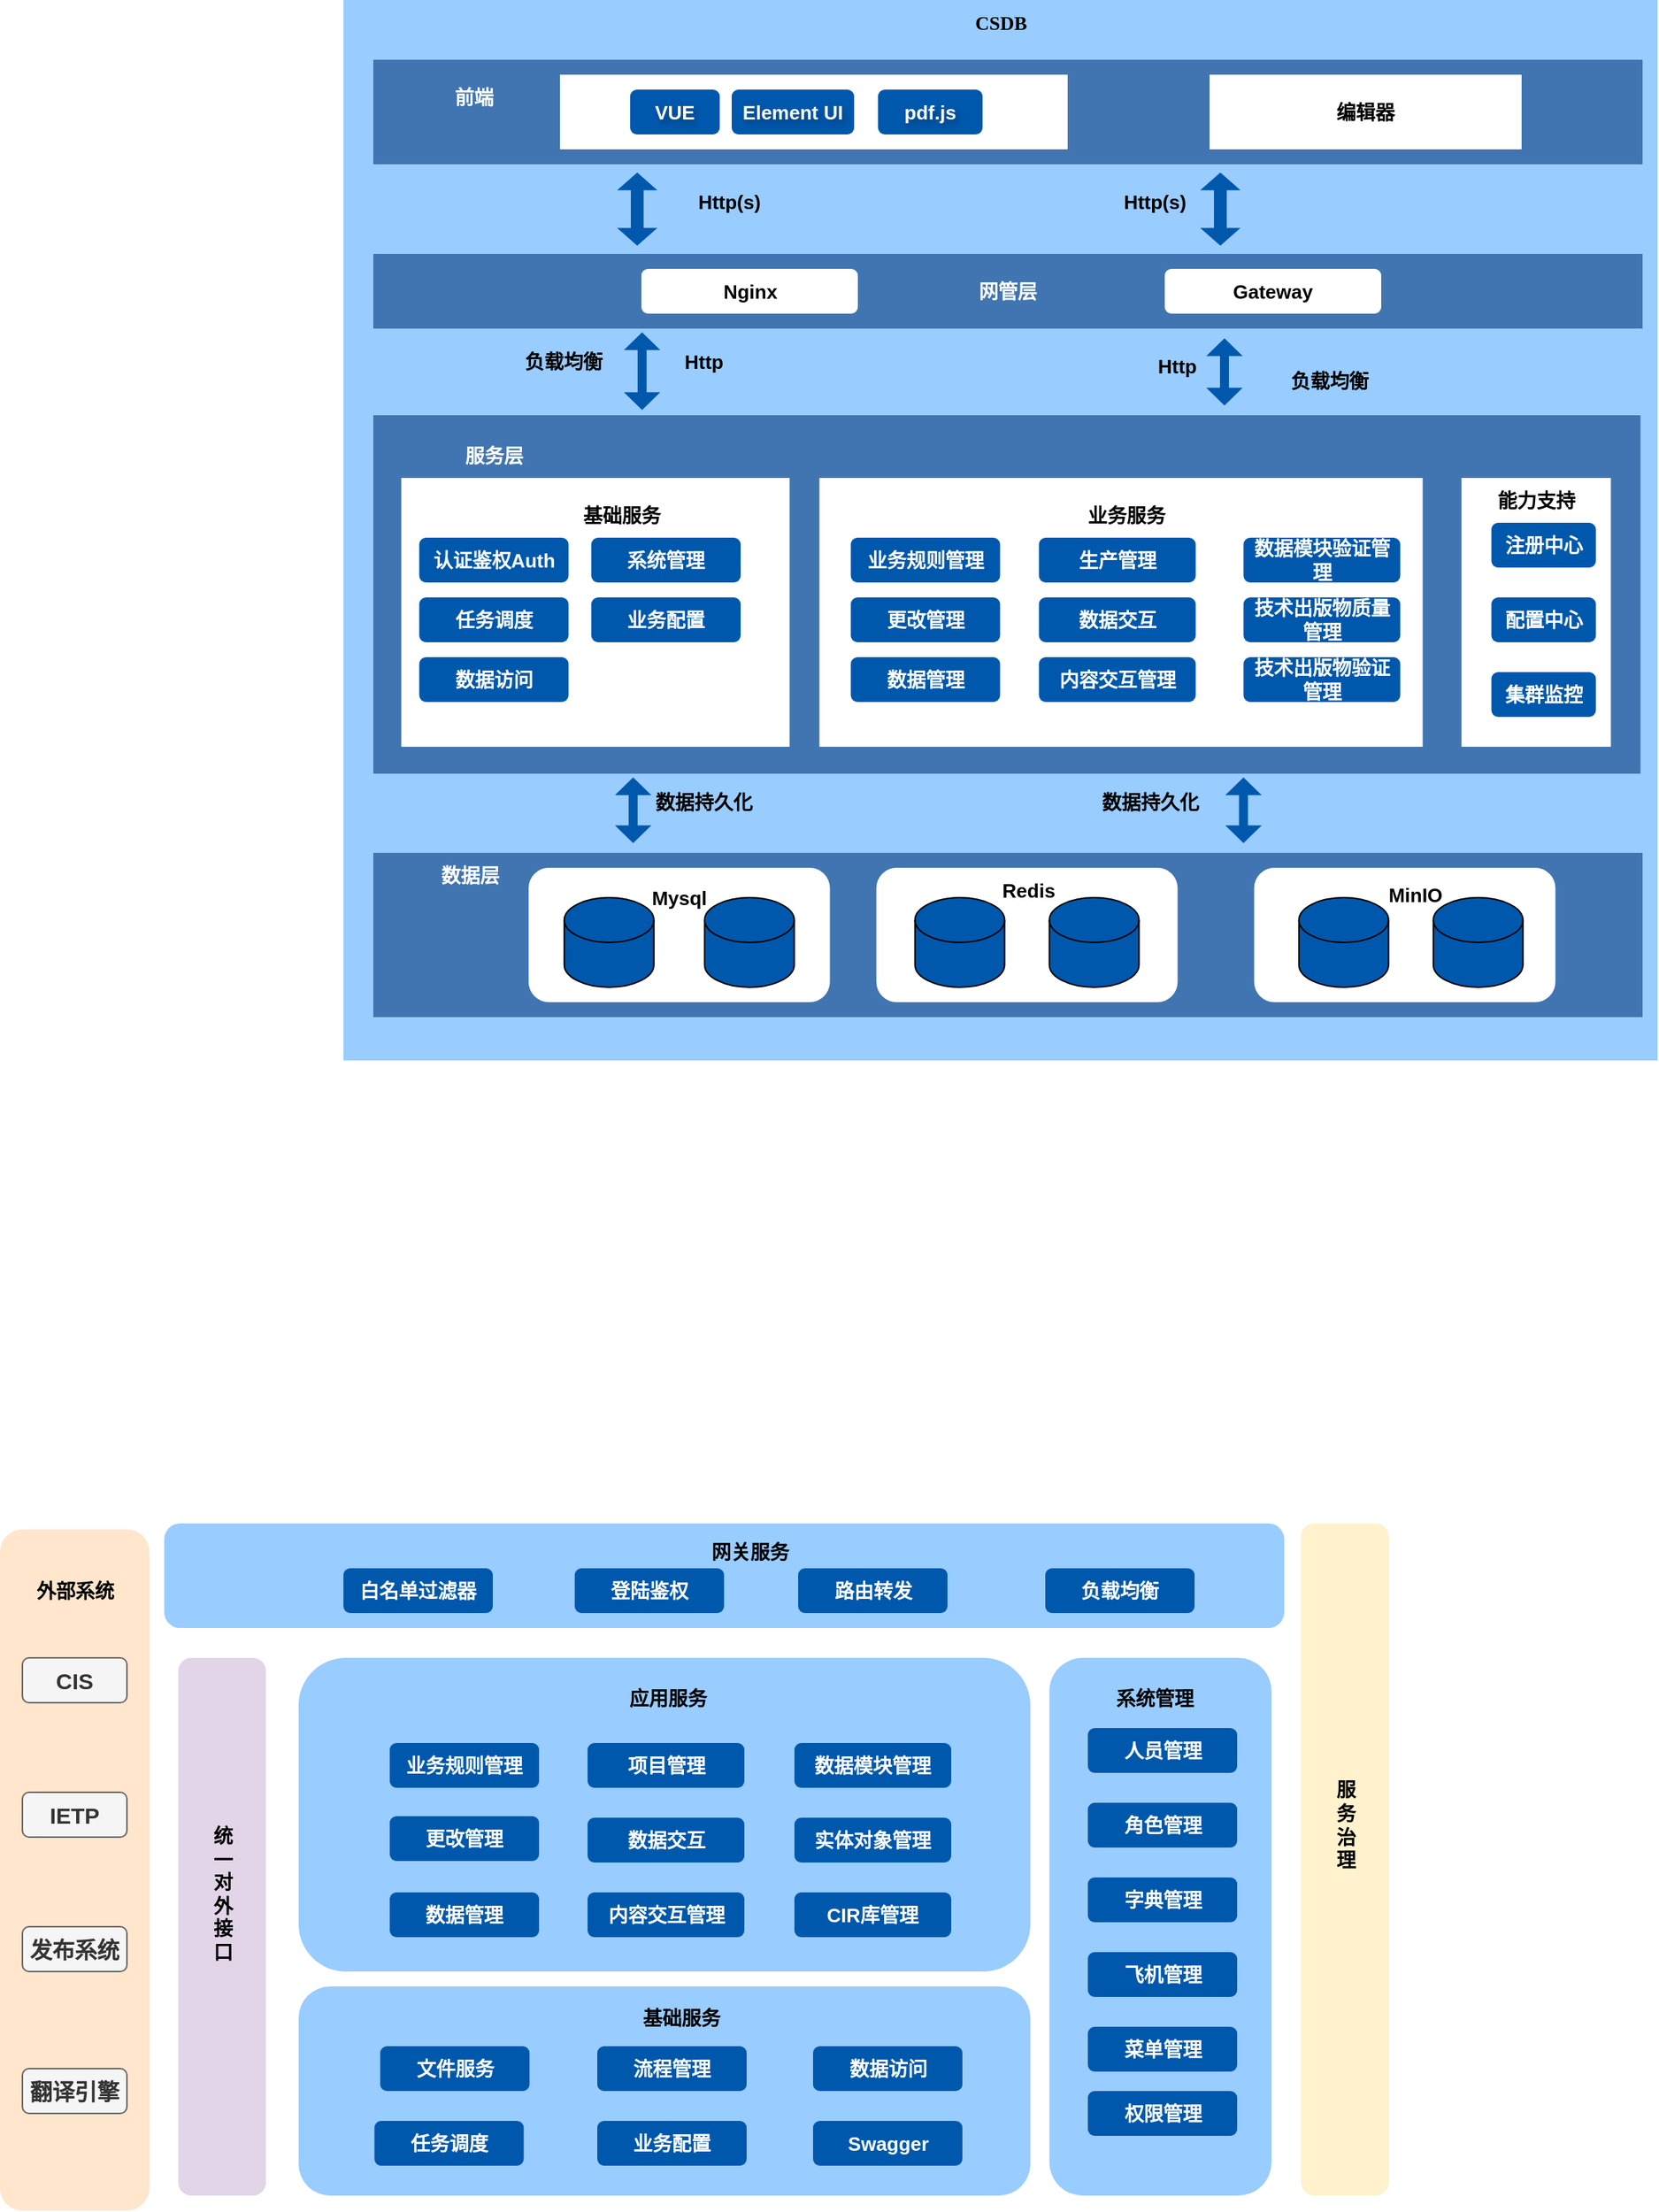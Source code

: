 <mxfile version="24.8.6">
  <diagram name="第 1 页" id="MC3SeXV3v_UTB19OIkOF">
    <mxGraphModel dx="1455" dy="338" grid="1" gridSize="10" guides="1" tooltips="1" connect="1" arrows="1" fold="1" page="1" pageScale="1" pageWidth="827" pageHeight="1169" math="0" shadow="0">
      <root>
        <mxCell id="0" />
        <mxCell id="1" parent="0" />
        <mxCell id="hNEyw_A3VmkTXlXItFcU-1" value="" style="rounded=0;whiteSpace=wrap;html=1;fillColor=#99CCFF;strokeColor=none;" vertex="1" parent="1">
          <mxGeometry x="50" y="130" width="880" height="710" as="geometry" />
        </mxCell>
        <mxCell id="hNEyw_A3VmkTXlXItFcU-2" value="" style="rounded=0;whiteSpace=wrap;html=1;fillColor=#4175B1;strokeColor=none;" vertex="1" parent="1">
          <mxGeometry x="70" y="408" width="848.63" height="240" as="geometry" />
        </mxCell>
        <mxCell id="hNEyw_A3VmkTXlXItFcU-3" value="" style="rounded=0;whiteSpace=wrap;html=1;fillColor=#4175B1;strokeColor=none;" vertex="1" parent="1">
          <mxGeometry x="70" y="701" width="850" height="110" as="geometry" />
        </mxCell>
        <mxCell id="hNEyw_A3VmkTXlXItFcU-4" value="" style="rounded=1;whiteSpace=wrap;html=1;dashed=1;fontStyle=1;fontSize=13;fillColor=#FFFFFF;strokeColor=none;" vertex="1" parent="1">
          <mxGeometry x="174.01" y="711" width="201.75" height="90" as="geometry" />
        </mxCell>
        <mxCell id="hNEyw_A3VmkTXlXItFcU-5" value="" style="rounded=0;whiteSpace=wrap;html=1;fontStyle=1;fontSize=13;fillColor=#FFFFFF;strokeColor=none;" vertex="1" parent="1">
          <mxGeometry x="88.75" y="450" width="260" height="180" as="geometry" />
        </mxCell>
        <mxCell id="hNEyw_A3VmkTXlXItFcU-6" value="" style="rounded=0;whiteSpace=wrap;html=1;fontStyle=1;fontSize=13;fillColor=#FFFFFF;strokeColor=none;" vertex="1" parent="1">
          <mxGeometry x="798.75" y="450" width="100" height="180" as="geometry" />
        </mxCell>
        <mxCell id="hNEyw_A3VmkTXlXItFcU-7" value="注册中心" style="rounded=1;whiteSpace=wrap;html=1;fontStyle=1;fontSize=13;strokeColor=none;fillColor=#0058AC;fontColor=#FFFFFF;" vertex="1" parent="1">
          <mxGeometry x="818.75" y="480" width="70" height="30" as="geometry" />
        </mxCell>
        <mxCell id="hNEyw_A3VmkTXlXItFcU-8" value="配置中心" style="rounded=1;whiteSpace=wrap;html=1;fontStyle=1;fontSize=13;strokeColor=none;fillColor=#0058AC;fontColor=#FFFFFF;" vertex="1" parent="1">
          <mxGeometry x="818.75" y="530" width="70" height="30" as="geometry" />
        </mxCell>
        <mxCell id="hNEyw_A3VmkTXlXItFcU-9" value="集群监控" style="rounded=1;whiteSpace=wrap;html=1;fontStyle=1;fontSize=13;strokeColor=none;fillColor=#0058AC;fontColor=#FFFFFF;" vertex="1" parent="1">
          <mxGeometry x="818.75" y="580" width="70" height="30" as="geometry" />
        </mxCell>
        <mxCell id="hNEyw_A3VmkTXlXItFcU-10" value="数据层" style="text;html=1;align=center;verticalAlign=middle;whiteSpace=wrap;rounded=0;fontStyle=1;fontSize=13;strokeColor=none;fontColor=#FFFFFF;" vertex="1" parent="1">
          <mxGeometry x="104.63" y="701" width="60" height="30" as="geometry" />
        </mxCell>
        <mxCell id="hNEyw_A3VmkTXlXItFcU-11" value="" style="shape=cylinder3;whiteSpace=wrap;html=1;boundedLbl=1;backgroundOutline=1;size=15;fontStyle=1;fontSize=13;strokeColor=default;fillColor=#0058AC;" vertex="1" parent="1">
          <mxGeometry x="197.88" y="731" width="60" height="60" as="geometry" />
        </mxCell>
        <mxCell id="hNEyw_A3VmkTXlXItFcU-12" value="" style="shape=cylinder3;whiteSpace=wrap;html=1;boundedLbl=1;backgroundOutline=1;size=15;fontStyle=1;fontSize=13;strokeColor=default;fillColor=#0058AC;" vertex="1" parent="1">
          <mxGeometry x="291.88" y="731" width="60" height="60" as="geometry" />
        </mxCell>
        <mxCell id="hNEyw_A3VmkTXlXItFcU-13" value="基础服务" style="text;html=1;align=center;verticalAlign=middle;resizable=0;points=[];autosize=1;strokeColor=none;fillColor=none;fontStyle=1;fontSize=13;" vertex="1" parent="1">
          <mxGeometry x="195.75" y="460" width="80" height="30" as="geometry" />
        </mxCell>
        <mxCell id="hNEyw_A3VmkTXlXItFcU-14" value="认证鉴权Auth" style="rounded=1;whiteSpace=wrap;html=1;fontStyle=1;fontSize=13;strokeColor=none;fillColor=#0058AC;fontColor=#FFFFFF;" vertex="1" parent="1">
          <mxGeometry x="100.75" y="490" width="100" height="30" as="geometry" />
        </mxCell>
        <mxCell id="hNEyw_A3VmkTXlXItFcU-15" value="任务调度" style="rounded=1;whiteSpace=wrap;html=1;fontStyle=1;fontSize=13;strokeColor=none;fillColor=#0058AC;fontColor=#FFFFFF;" vertex="1" parent="1">
          <mxGeometry x="100.75" y="530" width="100" height="30" as="geometry" />
        </mxCell>
        <mxCell id="hNEyw_A3VmkTXlXItFcU-16" value="数据访问" style="rounded=1;whiteSpace=wrap;html=1;fontStyle=1;fontSize=13;strokeColor=none;fillColor=#0058AC;fontColor=#FFFFFF;" vertex="1" parent="1">
          <mxGeometry x="100.75" y="570" width="100" height="30" as="geometry" />
        </mxCell>
        <mxCell id="hNEyw_A3VmkTXlXItFcU-17" value="" style="rounded=0;whiteSpace=wrap;html=1;fontStyle=1;fontSize=13;fillColor=#FFFFFF;strokeColor=none;" vertex="1" parent="1">
          <mxGeometry x="368.75" y="450" width="404" height="180" as="geometry" />
        </mxCell>
        <mxCell id="hNEyw_A3VmkTXlXItFcU-18" value="业务服务" style="text;html=1;align=center;verticalAlign=middle;resizable=0;points=[];autosize=1;strokeColor=none;fillColor=none;fontStyle=1;fontSize=13;" vertex="1" parent="1">
          <mxGeometry x="533.75" y="460" width="80" height="30" as="geometry" />
        </mxCell>
        <mxCell id="hNEyw_A3VmkTXlXItFcU-19" value="业务规则管理" style="rounded=1;whiteSpace=wrap;html=1;fontStyle=1;fontSize=13;strokeColor=none;fillColor=#0058AC;fontColor=#FFFFFF;" vertex="1" parent="1">
          <mxGeometry x="389.75" y="490" width="100" height="30" as="geometry" />
        </mxCell>
        <mxCell id="hNEyw_A3VmkTXlXItFcU-20" value="更改管理" style="rounded=1;whiteSpace=wrap;html=1;fontStyle=1;fontSize=13;strokeColor=none;fillColor=#0058AC;fontColor=#FFFFFF;" vertex="1" parent="1">
          <mxGeometry x="389.75" y="530" width="100" height="30" as="geometry" />
        </mxCell>
        <mxCell id="hNEyw_A3VmkTXlXItFcU-21" value="数据管理" style="rounded=1;whiteSpace=wrap;html=1;fontStyle=1;fontSize=13;strokeColor=none;fillColor=#0058AC;fontColor=#FFFFFF;" vertex="1" parent="1">
          <mxGeometry x="389.75" y="570" width="100" height="30" as="geometry" />
        </mxCell>
        <mxCell id="hNEyw_A3VmkTXlXItFcU-22" value="生产管理" style="rounded=1;whiteSpace=wrap;html=1;fontStyle=1;fontSize=13;strokeColor=none;fillColor=#0058AC;fontColor=#FFFFFF;" vertex="1" parent="1">
          <mxGeometry x="515.75" y="490" width="105" height="30" as="geometry" />
        </mxCell>
        <mxCell id="hNEyw_A3VmkTXlXItFcU-23" value="数据交互" style="rounded=1;whiteSpace=wrap;html=1;fontStyle=1;fontSize=13;strokeColor=none;fillColor=#0058AC;fontColor=#FFFFFF;" vertex="1" parent="1">
          <mxGeometry x="515.75" y="530" width="105" height="30" as="geometry" />
        </mxCell>
        <mxCell id="hNEyw_A3VmkTXlXItFcU-24" value="内容交互管理" style="rounded=1;whiteSpace=wrap;html=1;fontStyle=1;fontSize=13;strokeColor=none;fillColor=#0058AC;fontColor=#FFFFFF;" vertex="1" parent="1">
          <mxGeometry x="515.75" y="570" width="105" height="30" as="geometry" />
        </mxCell>
        <mxCell id="hNEyw_A3VmkTXlXItFcU-25" value="系统管理" style="rounded=1;whiteSpace=wrap;html=1;fontStyle=1;fontSize=13;strokeColor=none;fillColor=#0058AC;fontColor=#FFFFFF;" vertex="1" parent="1">
          <mxGeometry x="216" y="490" width="100" height="30" as="geometry" />
        </mxCell>
        <mxCell id="hNEyw_A3VmkTXlXItFcU-26" value="业务配置" style="rounded=1;whiteSpace=wrap;html=1;fontStyle=1;fontSize=13;strokeColor=none;fillColor=#0058AC;fontColor=#FFFFFF;" vertex="1" parent="1">
          <mxGeometry x="216" y="530" width="100" height="30" as="geometry" />
        </mxCell>
        <mxCell id="hNEyw_A3VmkTXlXItFcU-27" value="数据模块验证管理" style="rounded=1;whiteSpace=wrap;html=1;fontStyle=1;fontSize=13;strokeColor=none;fillColor=#0058AC;fontColor=#FFFFFF;" vertex="1" parent="1">
          <mxGeometry x="652.75" y="490" width="105" height="30" as="geometry" />
        </mxCell>
        <mxCell id="hNEyw_A3VmkTXlXItFcU-28" value="技术出版物质量管理" style="rounded=1;whiteSpace=wrap;html=1;fontStyle=1;fontSize=13;strokeColor=none;fillColor=#0058AC;fontColor=#FFFFFF;" vertex="1" parent="1">
          <mxGeometry x="652.75" y="530" width="105" height="30" as="geometry" />
        </mxCell>
        <mxCell id="hNEyw_A3VmkTXlXItFcU-29" value="技术出版物验证管理" style="rounded=1;whiteSpace=wrap;html=1;fontStyle=1;fontSize=13;strokeColor=none;fillColor=#0058AC;fontColor=#FFFFFF;" vertex="1" parent="1">
          <mxGeometry x="652.75" y="570" width="105" height="30" as="geometry" />
        </mxCell>
        <mxCell id="hNEyw_A3VmkTXlXItFcU-30" value="能力支持" style="text;html=1;align=center;verticalAlign=middle;whiteSpace=wrap;rounded=0;fontStyle=1;fontSize=13;strokeColor=none;" vertex="1" parent="1">
          <mxGeometry x="818.75" y="450" width="60" height="30" as="geometry" />
        </mxCell>
        <mxCell id="hNEyw_A3VmkTXlXItFcU-31" value="&lt;font color=&quot;#ffffff&quot;&gt;网管层&lt;/font&gt;" style="rounded=0;whiteSpace=wrap;html=1;fontStyle=1;fontSize=13;fillColor=#4175B1;strokeColor=none;" vertex="1" parent="1">
          <mxGeometry x="70" y="300" width="850" height="50" as="geometry" />
        </mxCell>
        <mxCell id="hNEyw_A3VmkTXlXItFcU-32" value="" style="rounded=0;whiteSpace=wrap;html=1;fillColor=#4175B1;fontStyle=1;fontSize=13;strokeColor=none;" vertex="1" parent="1">
          <mxGeometry x="70" y="170" width="850" height="70" as="geometry" />
        </mxCell>
        <mxCell id="hNEyw_A3VmkTXlXItFcU-33" value="前端" style="text;html=1;align=center;verticalAlign=middle;resizable=0;points=[];autosize=1;strokeColor=none;fillColor=none;fontColor=#FFFFFF;fontStyle=1;fontSize=13;" vertex="1" parent="1">
          <mxGeometry x="112.25" y="180" width="50" height="30" as="geometry" />
        </mxCell>
        <mxCell id="hNEyw_A3VmkTXlXItFcU-34" value="" style="rounded=0;whiteSpace=wrap;html=1;fillColor=#FFFFFF;fontStyle=1;fontSize=13;strokeColor=none;" vertex="1" parent="1">
          <mxGeometry x="195" y="180" width="340" height="50" as="geometry" />
        </mxCell>
        <mxCell id="hNEyw_A3VmkTXlXItFcU-35" value="web" style="text;html=1;align=center;verticalAlign=middle;whiteSpace=wrap;rounded=0;fontStyle=1;fontSize=13;fontColor=#FFFFFF;strokeColor=none;" vertex="1" parent="1">
          <mxGeometry x="190" y="180" width="60" height="30" as="geometry" />
        </mxCell>
        <mxCell id="hNEyw_A3VmkTXlXItFcU-36" value="编辑器" style="rounded=0;whiteSpace=wrap;html=1;fontStyle=1;fontSize=13;fillColor=default;strokeColor=none;" vertex="1" parent="1">
          <mxGeometry x="630" y="180" width="209" height="50" as="geometry" />
        </mxCell>
        <mxCell id="hNEyw_A3VmkTXlXItFcU-37" value="VUE" style="rounded=1;whiteSpace=wrap;html=1;fontStyle=1;fontSize=13;strokeColor=none;fillColor=#0058AC;textShadow=1;fontColor=#FFFFFF;" vertex="1" parent="1">
          <mxGeometry x="242" y="190" width="60" height="30" as="geometry" />
        </mxCell>
        <mxCell id="hNEyw_A3VmkTXlXItFcU-38" value="Element UI" style="rounded=1;whiteSpace=wrap;html=1;fontStyle=1;fontSize=13;strokeColor=none;fillColor=#0058AC;textShadow=1;fontColor=#FFFFFF;" vertex="1" parent="1">
          <mxGeometry x="310" y="190" width="82" height="30" as="geometry" />
        </mxCell>
        <mxCell id="hNEyw_A3VmkTXlXItFcU-39" value="pdf.js" style="rounded=1;whiteSpace=wrap;html=1;fontStyle=1;fontSize=13;strokeColor=none;fillColor=#0058AC;textShadow=1;fontColor=#FFFFFF;" vertex="1" parent="1">
          <mxGeometry x="408" y="190" width="70" height="30" as="geometry" />
        </mxCell>
        <mxCell id="hNEyw_A3VmkTXlXItFcU-40" value="" style="shape=flexArrow;endArrow=classic;startArrow=classic;html=1;rounded=0;width=8.571;startSize=3.64;endSize=3.64;endWidth=17.388;startWidth=17.388;fontStyle=1;fontSize=13;strokeColor=none;fillColor=#0058AC;" edge="1" parent="1">
          <mxGeometry width="100" height="100" relative="1" as="geometry">
            <mxPoint x="246.75" y="295" as="sourcePoint" />
            <mxPoint x="246.75" y="245" as="targetPoint" />
          </mxGeometry>
        </mxCell>
        <mxCell id="hNEyw_A3VmkTXlXItFcU-41" value="" style="shape=flexArrow;endArrow=classic;startArrow=classic;html=1;rounded=0;width=8.571;startSize=3.64;endSize=3.64;endWidth=17.388;startWidth=17.388;fontStyle=1;fontSize=13;strokeColor=none;fillColor=#0058AC;" edge="1" parent="1">
          <mxGeometry width="100" height="100" relative="1" as="geometry">
            <mxPoint x="637.25" y="295" as="sourcePoint" />
            <mxPoint x="637.25" y="245" as="targetPoint" />
          </mxGeometry>
        </mxCell>
        <mxCell id="hNEyw_A3VmkTXlXItFcU-42" value="Http(s)" style="text;html=1;align=center;verticalAlign=middle;resizable=0;points=[];autosize=1;strokeColor=none;fillColor=none;fontStyle=1;fontSize=13;" vertex="1" parent="1">
          <mxGeometry x="278.25" y="250" width="60" height="30" as="geometry" />
        </mxCell>
        <mxCell id="hNEyw_A3VmkTXlXItFcU-43" value="Http(s)" style="text;html=1;align=center;verticalAlign=middle;resizable=0;points=[];autosize=1;strokeColor=none;fillColor=none;fontStyle=1;fontSize=13;" vertex="1" parent="1">
          <mxGeometry x="563.25" y="250" width="60" height="30" as="geometry" />
        </mxCell>
        <mxCell id="hNEyw_A3VmkTXlXItFcU-44" value="" style="shape=flexArrow;endArrow=classic;startArrow=classic;html=1;rounded=0;width=6;startSize=3.64;endSize=3.64;endWidth=17.388;startWidth=17.388;entryX=0.197;entryY=0.995;entryDx=0;entryDy=0;entryPerimeter=0;fontStyle=1;fontSize=13;strokeColor=none;fillColor=#0058AC;" edge="1" parent="1">
          <mxGeometry width="100" height="100" relative="1" as="geometry">
            <mxPoint x="250" y="405" as="sourcePoint" />
            <mxPoint x="249.996" y="352.0" as="targetPoint" />
          </mxGeometry>
        </mxCell>
        <mxCell id="hNEyw_A3VmkTXlXItFcU-45" value="" style="shape=flexArrow;endArrow=classic;startArrow=classic;html=1;rounded=0;width=6;startSize=3.64;endSize=3.64;endWidth=17.388;startWidth=17.388;exitX=0.578;exitY=-0.011;exitDx=0;exitDy=0;exitPerimeter=0;entryX=0.217;entryY=1.055;entryDx=0;entryDy=0;entryPerimeter=0;fontStyle=1;fontSize=13;strokeColor=none;fillColor=#0058AC;" edge="1" parent="1">
          <mxGeometry width="100" height="100" relative="1" as="geometry">
            <mxPoint x="640" y="402" as="sourcePoint" />
            <mxPoint x="640" y="356" as="targetPoint" />
          </mxGeometry>
        </mxCell>
        <mxCell id="hNEyw_A3VmkTXlXItFcU-46" value="Http" style="text;html=1;align=center;verticalAlign=middle;resizable=0;points=[];autosize=1;strokeColor=none;fillColor=none;fontStyle=1;fontSize=13;" vertex="1" parent="1">
          <mxGeometry x="266" y="357" width="50" height="30" as="geometry" />
        </mxCell>
        <mxCell id="hNEyw_A3VmkTXlXItFcU-47" value="Http" style="text;html=1;align=center;verticalAlign=middle;resizable=0;points=[];autosize=1;strokeColor=none;fillColor=none;fontStyle=1;fontSize=13;" vertex="1" parent="1">
          <mxGeometry x="582.76" y="360" width="50" height="30" as="geometry" />
        </mxCell>
        <mxCell id="hNEyw_A3VmkTXlXItFcU-48" value="负载均衡" style="text;html=1;align=center;verticalAlign=middle;resizable=0;points=[];autosize=1;strokeColor=none;fillColor=none;fontStyle=1;fontSize=13;" vertex="1" parent="1">
          <mxGeometry x="157.25" y="357" width="80" height="30" as="geometry" />
        </mxCell>
        <mxCell id="hNEyw_A3VmkTXlXItFcU-49" value="" style="rounded=1;whiteSpace=wrap;html=1;dashed=1;fontStyle=1;fontSize=13;fillColor=#FFFFFF;strokeColor=none;" vertex="1" parent="1">
          <mxGeometry x="406.88" y="711" width="201.75" height="90" as="geometry" />
        </mxCell>
        <mxCell id="hNEyw_A3VmkTXlXItFcU-50" value="负载均衡" style="text;html=1;align=center;verticalAlign=middle;resizable=0;points=[];autosize=1;strokeColor=none;fillColor=none;fontStyle=1;fontSize=13;" vertex="1" parent="1">
          <mxGeometry x="670" y="370" width="80" height="30" as="geometry" />
        </mxCell>
        <mxCell id="hNEyw_A3VmkTXlXItFcU-51" value="CSDB" style="text;html=1;align=center;verticalAlign=middle;resizable=0;points=[];autosize=1;strokeColor=none;fillColor=none;fontStyle=1;fontFamily=Garamond;fontSize=13;" vertex="1" parent="1">
          <mxGeometry x="460" y="130" width="60" height="30" as="geometry" />
        </mxCell>
        <mxCell id="hNEyw_A3VmkTXlXItFcU-52" value="Mysql" style="text;html=1;align=center;verticalAlign=middle;whiteSpace=wrap;rounded=0;fontStyle=1;fontSize=13;strokeColor=none;fontColor=#000000;" vertex="1" parent="1">
          <mxGeometry x="244.88" y="716" width="60" height="30" as="geometry" />
        </mxCell>
        <mxCell id="hNEyw_A3VmkTXlXItFcU-53" value="" style="shape=cylinder3;whiteSpace=wrap;html=1;boundedLbl=1;backgroundOutline=1;size=15;fontStyle=1;fontSize=13;strokeColor=default;fillColor=#0058AC;" vertex="1" parent="1">
          <mxGeometry x="432.76" y="731" width="60" height="60" as="geometry" />
        </mxCell>
        <mxCell id="hNEyw_A3VmkTXlXItFcU-54" value="" style="shape=cylinder3;whiteSpace=wrap;html=1;boundedLbl=1;backgroundOutline=1;size=15;fontStyle=1;fontSize=13;strokeColor=default;fillColor=#0058AC;" vertex="1" parent="1">
          <mxGeometry x="522.76" y="731" width="60" height="60" as="geometry" />
        </mxCell>
        <mxCell id="hNEyw_A3VmkTXlXItFcU-55" value="Redis" style="text;html=1;align=center;verticalAlign=middle;whiteSpace=wrap;rounded=0;fontStyle=1;fontSize=13;strokeColor=none;fontColor=#000000;" vertex="1" parent="1">
          <mxGeometry x="478.63" y="711" width="60" height="30" as="geometry" />
        </mxCell>
        <mxCell id="hNEyw_A3VmkTXlXItFcU-56" value="" style="rounded=1;whiteSpace=wrap;html=1;dashed=1;fontStyle=1;fontSize=13;fillColor=#FFFFFF;strokeColor=none;" vertex="1" parent="1">
          <mxGeometry x="659.88" y="711" width="201.75" height="90" as="geometry" />
        </mxCell>
        <mxCell id="hNEyw_A3VmkTXlXItFcU-57" value="MinIO" style="text;html=1;align=center;verticalAlign=middle;whiteSpace=wrap;rounded=0;fontStyle=1;fontSize=13;strokeColor=none;fontColor=#000000;" vertex="1" parent="1">
          <mxGeometry x="737.63" y="714" width="60" height="30" as="geometry" />
        </mxCell>
        <mxCell id="hNEyw_A3VmkTXlXItFcU-58" value="" style="shape=cylinder3;whiteSpace=wrap;html=1;boundedLbl=1;backgroundOutline=1;size=15;fontStyle=1;fontSize=13;strokeColor=default;fillColor=#0058AC;" vertex="1" parent="1">
          <mxGeometry x="689.88" y="731" width="60" height="60" as="geometry" />
        </mxCell>
        <mxCell id="hNEyw_A3VmkTXlXItFcU-59" value="" style="shape=cylinder3;whiteSpace=wrap;html=1;boundedLbl=1;backgroundOutline=1;size=15;fontStyle=1;fontSize=13;strokeColor=default;fillColor=#0058AC;" vertex="1" parent="1">
          <mxGeometry x="779.88" y="731" width="60" height="60" as="geometry" />
        </mxCell>
        <mxCell id="hNEyw_A3VmkTXlXItFcU-60" value="" style="shape=flexArrow;endArrow=classic;startArrow=classic;html=1;rounded=0;width=6;startSize=3.64;endSize=3.64;endWidth=17.388;startWidth=17.388;entryX=0.197;entryY=0.995;entryDx=0;entryDy=0;entryPerimeter=0;fontStyle=1;fontSize=13;strokeColor=none;fillColor=#0058AC;" edge="1" parent="1">
          <mxGeometry width="100" height="100" relative="1" as="geometry">
            <mxPoint x="244" y="695" as="sourcePoint" />
            <mxPoint x="243.996" y="650" as="targetPoint" />
          </mxGeometry>
        </mxCell>
        <mxCell id="hNEyw_A3VmkTXlXItFcU-61" value="" style="shape=flexArrow;endArrow=classic;startArrow=classic;html=1;rounded=0;width=6;startSize=3.64;endSize=3.64;endWidth=17.388;startWidth=17.388;entryX=0.197;entryY=0.995;entryDx=0;entryDy=0;entryPerimeter=0;fontStyle=1;fontSize=13;strokeColor=none;fillColor=#0058AC;" edge="1" parent="1">
          <mxGeometry width="100" height="100" relative="1" as="geometry">
            <mxPoint x="652.75" y="695" as="sourcePoint" />
            <mxPoint x="652.746" y="650" as="targetPoint" />
          </mxGeometry>
        </mxCell>
        <mxCell id="hNEyw_A3VmkTXlXItFcU-62" value="数据持久化" style="text;html=1;align=center;verticalAlign=middle;resizable=0;points=[];autosize=1;strokeColor=none;fillColor=none;fontStyle=1;fontSize=13;" vertex="1" parent="1">
          <mxGeometry x="246" y="652" width="90" height="30" as="geometry" />
        </mxCell>
        <mxCell id="hNEyw_A3VmkTXlXItFcU-63" value="数据持久化" style="text;html=1;align=center;verticalAlign=middle;resizable=0;points=[];autosize=1;strokeColor=none;fillColor=none;fontStyle=1;fontSize=13;" vertex="1" parent="1">
          <mxGeometry x="545" y="652" width="90" height="30" as="geometry" />
        </mxCell>
        <mxCell id="hNEyw_A3VmkTXlXItFcU-64" value="Nginx" style="rounded=1;whiteSpace=wrap;html=1;fontStyle=1;fontSize=13;strokeColor=none;" vertex="1" parent="1">
          <mxGeometry x="249.5" y="310" width="145" height="30" as="geometry" />
        </mxCell>
        <mxCell id="hNEyw_A3VmkTXlXItFcU-65" value="Gateway" style="rounded=1;whiteSpace=wrap;html=1;fontStyle=1;fontSize=13;strokeColor=none;" vertex="1" parent="1">
          <mxGeometry x="600" y="310" width="145" height="30" as="geometry" />
        </mxCell>
        <mxCell id="hNEyw_A3VmkTXlXItFcU-66" value="服务层" style="text;html=1;align=center;verticalAlign=middle;whiteSpace=wrap;rounded=0;fontStyle=1;fontSize=13;strokeColor=none;fontColor=#FFFFFF;" vertex="1" parent="1">
          <mxGeometry x="120.75" y="420" width="60" height="30" as="geometry" />
        </mxCell>
        <mxCell id="hNEyw_A3VmkTXlXItFcU-67" value="" style="rounded=1;whiteSpace=wrap;html=1;fillColor=#99CCFF;strokeColor=none;" vertex="1" parent="1">
          <mxGeometry x="20" y="1460" width="490" height="140" as="geometry" />
        </mxCell>
        <mxCell id="hNEyw_A3VmkTXlXItFcU-68" value="基础服务" style="text;html=1;align=center;verticalAlign=middle;resizable=0;points=[];autosize=1;strokeColor=none;fillColor=none;fontStyle=1;fontSize=13;" vertex="1" parent="1">
          <mxGeometry x="236" y="1466" width="80" height="30" as="geometry" />
        </mxCell>
        <mxCell id="hNEyw_A3VmkTXlXItFcU-69" value="文件服务" style="rounded=1;whiteSpace=wrap;html=1;fontStyle=1;fontSize=13;strokeColor=none;fillColor=#0058AC;fontColor=#FFFFFF;" vertex="1" parent="1">
          <mxGeometry x="74.63" y="1500" width="100" height="30" as="geometry" />
        </mxCell>
        <mxCell id="hNEyw_A3VmkTXlXItFcU-70" value="任务调度" style="rounded=1;whiteSpace=wrap;html=1;fontStyle=1;fontSize=13;strokeColor=none;fillColor=#0058AC;fontColor=#FFFFFF;" vertex="1" parent="1">
          <mxGeometry x="70.75" y="1550" width="100" height="30" as="geometry" />
        </mxCell>
        <mxCell id="hNEyw_A3VmkTXlXItFcU-71" value="数据访问" style="rounded=1;whiteSpace=wrap;html=1;fontStyle=1;fontSize=13;strokeColor=none;fillColor=#0058AC;fontColor=#FFFFFF;" vertex="1" parent="1">
          <mxGeometry x="364.5" y="1500" width="100" height="30" as="geometry" />
        </mxCell>
        <mxCell id="hNEyw_A3VmkTXlXItFcU-72" value="流程管理" style="rounded=1;whiteSpace=wrap;html=1;fontStyle=1;fontSize=13;strokeColor=none;fillColor=#0058AC;fontColor=#FFFFFF;" vertex="1" parent="1">
          <mxGeometry x="220" y="1500" width="100" height="30" as="geometry" />
        </mxCell>
        <mxCell id="hNEyw_A3VmkTXlXItFcU-73" value="业务配置" style="rounded=1;whiteSpace=wrap;html=1;fontStyle=1;fontSize=13;strokeColor=none;fillColor=#0058AC;fontColor=#FFFFFF;" vertex="1" parent="1">
          <mxGeometry x="220" y="1550" width="100" height="30" as="geometry" />
        </mxCell>
        <mxCell id="hNEyw_A3VmkTXlXItFcU-75" value="Swagger" style="rounded=1;whiteSpace=wrap;html=1;fontStyle=1;fontSize=13;strokeColor=none;fillColor=#0058AC;fontColor=#FFFFFF;" vertex="1" parent="1">
          <mxGeometry x="364.5" y="1550" width="100" height="30" as="geometry" />
        </mxCell>
        <mxCell id="hNEyw_A3VmkTXlXItFcU-76" value="" style="rounded=1;whiteSpace=wrap;html=1;fillColor=#99CCFF;strokeColor=none;" vertex="1" parent="1">
          <mxGeometry x="522.76" y="1240" width="148.75" height="360" as="geometry" />
        </mxCell>
        <mxCell id="hNEyw_A3VmkTXlXItFcU-77" value="系统管理" style="text;html=1;align=center;verticalAlign=middle;resizable=0;points=[];autosize=1;strokeColor=none;fillColor=none;fontStyle=1;fontSize=13;" vertex="1" parent="1">
          <mxGeometry x="553.01" y="1252" width="80" height="30" as="geometry" />
        </mxCell>
        <mxCell id="hNEyw_A3VmkTXlXItFcU-78" value="人员管理" style="rounded=1;whiteSpace=wrap;html=1;fontStyle=1;fontSize=13;strokeColor=none;fillColor=#0058AC;fontColor=#FFFFFF;" vertex="1" parent="1">
          <mxGeometry x="548.51" y="1287" width="100" height="30" as="geometry" />
        </mxCell>
        <mxCell id="hNEyw_A3VmkTXlXItFcU-79" value="角色管理" style="rounded=1;whiteSpace=wrap;html=1;fontStyle=1;fontSize=13;strokeColor=none;fillColor=#0058AC;fontColor=#FFFFFF;" vertex="1" parent="1">
          <mxGeometry x="548.51" y="1337" width="100" height="30" as="geometry" />
        </mxCell>
        <mxCell id="hNEyw_A3VmkTXlXItFcU-80" value="字典管理" style="rounded=1;whiteSpace=wrap;html=1;fontStyle=1;fontSize=13;strokeColor=none;fillColor=#0058AC;fontColor=#FFFFFF;" vertex="1" parent="1">
          <mxGeometry x="548.51" y="1387" width="100" height="30" as="geometry" />
        </mxCell>
        <mxCell id="hNEyw_A3VmkTXlXItFcU-81" value="飞机管理" style="rounded=1;whiteSpace=wrap;html=1;fontStyle=1;fontSize=13;strokeColor=none;fillColor=#0058AC;fontColor=#FFFFFF;" vertex="1" parent="1">
          <mxGeometry x="548.51" y="1437" width="100" height="30" as="geometry" />
        </mxCell>
        <mxCell id="hNEyw_A3VmkTXlXItFcU-82" value="菜单管理" style="rounded=1;whiteSpace=wrap;html=1;fontStyle=1;fontSize=13;strokeColor=none;fillColor=#0058AC;fontColor=#FFFFFF;" vertex="1" parent="1">
          <mxGeometry x="548.51" y="1487" width="100" height="30" as="geometry" />
        </mxCell>
        <mxCell id="hNEyw_A3VmkTXlXItFcU-83" value="权限管理" style="rounded=1;whiteSpace=wrap;html=1;fontStyle=1;fontSize=13;strokeColor=none;fillColor=#0058AC;fontColor=#FFFFFF;" vertex="1" parent="1">
          <mxGeometry x="548.51" y="1530" width="100" height="30" as="geometry" />
        </mxCell>
        <mxCell id="hNEyw_A3VmkTXlXItFcU-84" value="" style="rounded=1;whiteSpace=wrap;html=1;fillColor=#99CCFF;strokeColor=none;" vertex="1" parent="1">
          <mxGeometry x="20" y="1240" width="490" height="210" as="geometry" />
        </mxCell>
        <mxCell id="hNEyw_A3VmkTXlXItFcU-85" value="业务规则管理" style="rounded=1;whiteSpace=wrap;html=1;fontStyle=1;fontSize=13;strokeColor=none;fillColor=#0058AC;fontColor=#FFFFFF;" vertex="1" parent="1">
          <mxGeometry x="81" y="1297" width="100" height="30" as="geometry" />
        </mxCell>
        <mxCell id="hNEyw_A3VmkTXlXItFcU-86" value="更改管理" style="rounded=1;whiteSpace=wrap;html=1;fontStyle=1;fontSize=13;strokeColor=none;fillColor=#0058AC;fontColor=#FFFFFF;" vertex="1" parent="1">
          <mxGeometry x="81" y="1346" width="100" height="30" as="geometry" />
        </mxCell>
        <mxCell id="hNEyw_A3VmkTXlXItFcU-87" value="数据管理" style="rounded=1;whiteSpace=wrap;html=1;fontStyle=1;fontSize=13;strokeColor=none;fillColor=#0058AC;fontColor=#FFFFFF;" vertex="1" parent="1">
          <mxGeometry x="81" y="1397" width="100" height="30" as="geometry" />
        </mxCell>
        <mxCell id="hNEyw_A3VmkTXlXItFcU-88" value="项目管理" style="rounded=1;whiteSpace=wrap;html=1;fontStyle=1;fontSize=13;strokeColor=none;fillColor=#0058AC;fontColor=#FFFFFF;" vertex="1" parent="1">
          <mxGeometry x="213.5" y="1297" width="105" height="30" as="geometry" />
        </mxCell>
        <mxCell id="hNEyw_A3VmkTXlXItFcU-89" value="数据交互" style="rounded=1;whiteSpace=wrap;html=1;fontStyle=1;fontSize=13;strokeColor=none;fillColor=#0058AC;fontColor=#FFFFFF;" vertex="1" parent="1">
          <mxGeometry x="213.5" y="1347" width="105" height="30" as="geometry" />
        </mxCell>
        <mxCell id="hNEyw_A3VmkTXlXItFcU-90" value="内容交互管理" style="rounded=1;whiteSpace=wrap;html=1;fontStyle=1;fontSize=13;strokeColor=none;fillColor=#0058AC;fontColor=#FFFFFF;" vertex="1" parent="1">
          <mxGeometry x="213.5" y="1397" width="105" height="30" as="geometry" />
        </mxCell>
        <mxCell id="hNEyw_A3VmkTXlXItFcU-91" value="数据模块管理" style="rounded=1;whiteSpace=wrap;html=1;fontStyle=1;fontSize=13;strokeColor=none;fillColor=#0058AC;fontColor=#FFFFFF;" vertex="1" parent="1">
          <mxGeometry x="352.01" y="1297" width="105" height="30" as="geometry" />
        </mxCell>
        <mxCell id="hNEyw_A3VmkTXlXItFcU-92" value="实体对象管理" style="rounded=1;whiteSpace=wrap;html=1;fontStyle=1;fontSize=13;strokeColor=none;fillColor=#0058AC;fontColor=#FFFFFF;" vertex="1" parent="1">
          <mxGeometry x="352.01" y="1347" width="105" height="30" as="geometry" />
        </mxCell>
        <mxCell id="hNEyw_A3VmkTXlXItFcU-93" value="CIR库管理" style="rounded=1;whiteSpace=wrap;html=1;fontStyle=1;fontSize=13;strokeColor=none;fillColor=#0058AC;fontColor=#FFFFFF;" vertex="1" parent="1">
          <mxGeometry x="352.01" y="1397" width="105" height="30" as="geometry" />
        </mxCell>
        <mxCell id="hNEyw_A3VmkTXlXItFcU-94" value="应用服务" style="text;html=1;align=center;verticalAlign=middle;resizable=0;points=[];autosize=1;strokeColor=none;fillColor=none;fontStyle=1;fontSize=13;" vertex="1" parent="1">
          <mxGeometry x="227.25" y="1252" width="80" height="30" as="geometry" />
        </mxCell>
        <mxCell id="hNEyw_A3VmkTXlXItFcU-95" value="" style="rounded=1;whiteSpace=wrap;html=1;fillColor=#99CCFF;strokeColor=none;" vertex="1" parent="1">
          <mxGeometry x="-70" y="1150" width="750" height="70" as="geometry" />
        </mxCell>
        <mxCell id="hNEyw_A3VmkTXlXItFcU-96" value="网关服务" style="text;html=1;align=center;verticalAlign=middle;resizable=0;points=[];autosize=1;strokeColor=none;fillColor=none;fontStyle=1;fontSize=13;" vertex="1" parent="1">
          <mxGeometry x="281.88" y="1154" width="80" height="30" as="geometry" />
        </mxCell>
        <mxCell id="hNEyw_A3VmkTXlXItFcU-97" value="白名单过滤器" style="rounded=1;whiteSpace=wrap;html=1;fontStyle=1;fontSize=13;strokeColor=none;fillColor=#0058AC;fontColor=#FFFFFF;" vertex="1" parent="1">
          <mxGeometry x="50" y="1180" width="100" height="30" as="geometry" />
        </mxCell>
        <mxCell id="hNEyw_A3VmkTXlXItFcU-98" value="登陆鉴权" style="rounded=1;whiteSpace=wrap;html=1;fontStyle=1;fontSize=13;strokeColor=none;fillColor=#0058AC;fontColor=#FFFFFF;" vertex="1" parent="1">
          <mxGeometry x="204.88" y="1180" width="100" height="30" as="geometry" />
        </mxCell>
        <mxCell id="hNEyw_A3VmkTXlXItFcU-99" value="路由转发" style="rounded=1;whiteSpace=wrap;html=1;fontStyle=1;fontSize=13;strokeColor=none;fillColor=#0058AC;fontColor=#FFFFFF;" vertex="1" parent="1">
          <mxGeometry x="354.51" y="1180" width="100" height="30" as="geometry" />
        </mxCell>
        <mxCell id="hNEyw_A3VmkTXlXItFcU-100" value="负载均衡" style="rounded=1;whiteSpace=wrap;html=1;fontStyle=1;fontSize=13;strokeColor=none;fillColor=#0058AC;fontColor=#FFFFFF;" vertex="1" parent="1">
          <mxGeometry x="520" y="1180" width="100" height="30" as="geometry" />
        </mxCell>
        <mxCell id="hNEyw_A3VmkTXlXItFcU-101" value="" style="rounded=1;whiteSpace=wrap;html=1;fillColor=#e1d5e7;strokeColor=none;" vertex="1" parent="1">
          <mxGeometry x="-60.63" y="1240" width="58.75" height="360" as="geometry" />
        </mxCell>
        <mxCell id="hNEyw_A3VmkTXlXItFcU-102" value="统&lt;div&gt;一&lt;/div&gt;&lt;div&gt;对&lt;/div&gt;&lt;div&gt;外&lt;/div&gt;&lt;div&gt;接&lt;/div&gt;&lt;div&gt;口&lt;/div&gt;&lt;div&gt;&lt;br&gt;&lt;/div&gt;" style="text;html=1;align=center;verticalAlign=middle;resizable=0;points=[];autosize=1;strokeColor=none;fillColor=none;fontStyle=1;fontSize=13;" vertex="1" parent="1">
          <mxGeometry x="-51.25" y="1346" width="40" height="120" as="geometry" />
        </mxCell>
        <mxCell id="hNEyw_A3VmkTXlXItFcU-104" value="" style="rounded=1;whiteSpace=wrap;html=1;fillColor=#fff2cc;strokeColor=none;" vertex="1" parent="1">
          <mxGeometry x="691.25" y="1150" width="58.75" height="450" as="geometry" />
        </mxCell>
        <mxCell id="hNEyw_A3VmkTXlXItFcU-105" value="服&lt;div&gt;务&lt;/div&gt;&lt;div&gt;治&lt;/div&gt;&lt;div&gt;理&lt;/div&gt;" style="text;html=1;align=center;verticalAlign=middle;resizable=0;points=[];autosize=1;strokeColor=none;fillColor=none;fontStyle=1;fontSize=13;" vertex="1" parent="1">
          <mxGeometry x="700.63" y="1312" width="40" height="80" as="geometry" />
        </mxCell>
        <mxCell id="hNEyw_A3VmkTXlXItFcU-106" value="" style="rounded=1;whiteSpace=wrap;html=1;fillColor=#ffe6cc;strokeColor=none;" vertex="1" parent="1">
          <mxGeometry x="-180" y="1154" width="100" height="456" as="geometry" />
        </mxCell>
        <mxCell id="hNEyw_A3VmkTXlXItFcU-107" value="外部系统" style="text;html=1;align=center;verticalAlign=middle;resizable=0;points=[];autosize=1;strokeColor=none;fillColor=none;fontStyle=1;fontSize=13;" vertex="1" parent="1">
          <mxGeometry x="-170" y="1180" width="80" height="30" as="geometry" />
        </mxCell>
        <mxCell id="hNEyw_A3VmkTXlXItFcU-108" value="CIS" style="rounded=1;whiteSpace=wrap;html=1;fontStyle=1;fontSize=15;strokeColor=#666666;fillColor=#f5f5f5;fontColor=#333333;" vertex="1" parent="1">
          <mxGeometry x="-165" y="1240" width="70" height="30" as="geometry" />
        </mxCell>
        <mxCell id="hNEyw_A3VmkTXlXItFcU-109" value="IETP" style="rounded=1;whiteSpace=wrap;html=1;fontStyle=1;fontSize=15;strokeColor=#666666;fillColor=#f5f5f5;fontColor=#333333;" vertex="1" parent="1">
          <mxGeometry x="-165" y="1330" width="70" height="30" as="geometry" />
        </mxCell>
        <mxCell id="hNEyw_A3VmkTXlXItFcU-110" value="发布系统" style="rounded=1;whiteSpace=wrap;html=1;fontStyle=1;fontSize=15;strokeColor=#666666;fillColor=#f5f5f5;fontColor=#333333;" vertex="1" parent="1">
          <mxGeometry x="-165" y="1420" width="70" height="30" as="geometry" />
        </mxCell>
        <mxCell id="hNEyw_A3VmkTXlXItFcU-111" value="翻译引擎" style="rounded=1;whiteSpace=wrap;html=1;fontStyle=1;fontSize=15;strokeColor=#666666;fillColor=#f5f5f5;fontColor=#333333;" vertex="1" parent="1">
          <mxGeometry x="-165" y="1515" width="70" height="30" as="geometry" />
        </mxCell>
      </root>
    </mxGraphModel>
  </diagram>
</mxfile>
